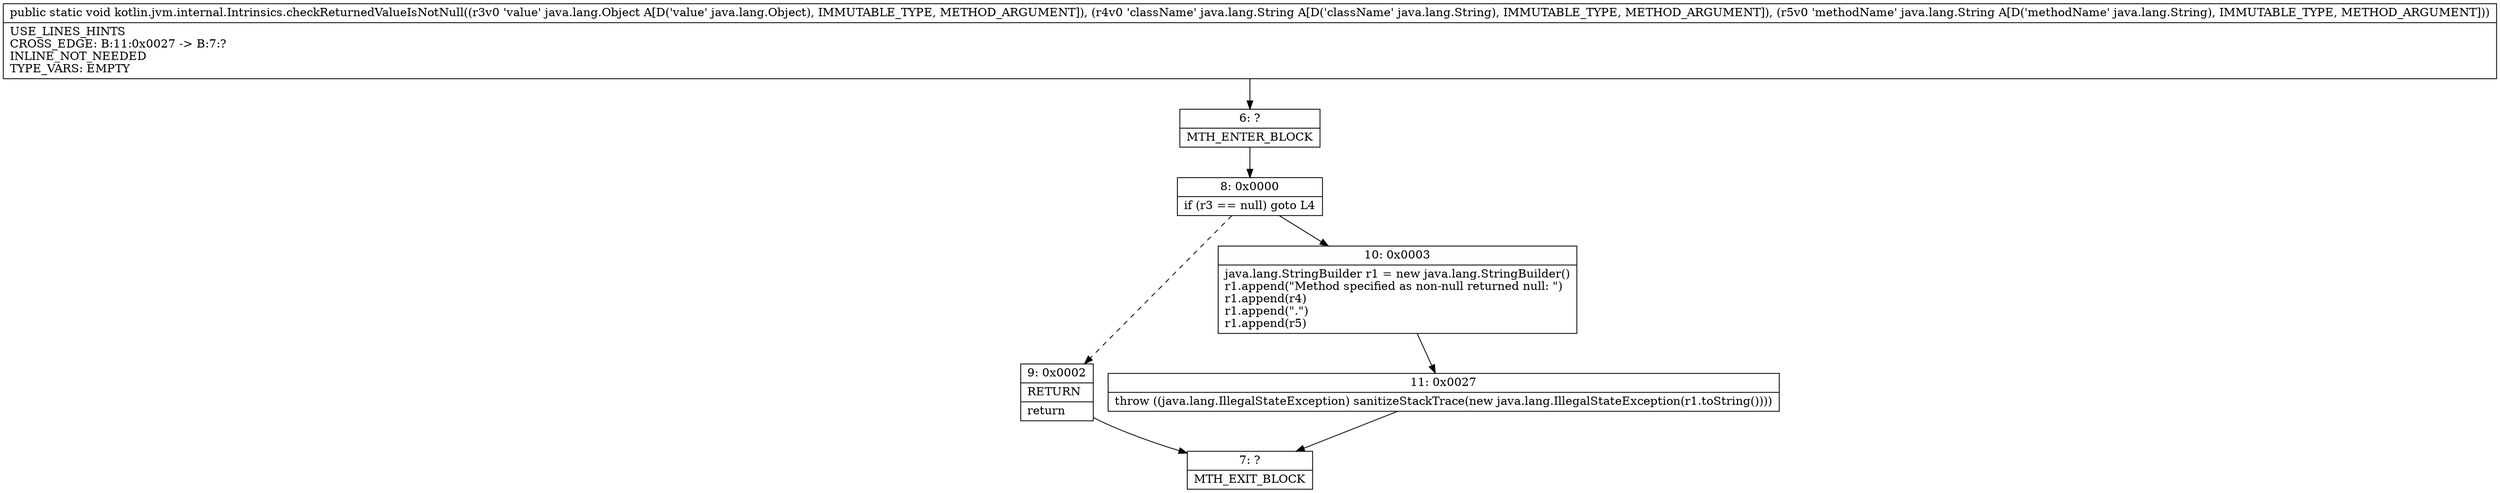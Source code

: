 digraph "CFG forkotlin.jvm.internal.Intrinsics.checkReturnedValueIsNotNull(Ljava\/lang\/Object;Ljava\/lang\/String;Ljava\/lang\/String;)V" {
Node_6 [shape=record,label="{6\:\ ?|MTH_ENTER_BLOCK\l}"];
Node_8 [shape=record,label="{8\:\ 0x0000|if (r3 == null) goto L4\l}"];
Node_9 [shape=record,label="{9\:\ 0x0002|RETURN\l|return\l}"];
Node_7 [shape=record,label="{7\:\ ?|MTH_EXIT_BLOCK\l}"];
Node_10 [shape=record,label="{10\:\ 0x0003|java.lang.StringBuilder r1 = new java.lang.StringBuilder()\lr1.append(\"Method specified as non\-null returned null: \")\lr1.append(r4)\lr1.append(\".\")\lr1.append(r5)\l}"];
Node_11 [shape=record,label="{11\:\ 0x0027|throw ((java.lang.IllegalStateException) sanitizeStackTrace(new java.lang.IllegalStateException(r1.toString())))\l}"];
MethodNode[shape=record,label="{public static void kotlin.jvm.internal.Intrinsics.checkReturnedValueIsNotNull((r3v0 'value' java.lang.Object A[D('value' java.lang.Object), IMMUTABLE_TYPE, METHOD_ARGUMENT]), (r4v0 'className' java.lang.String A[D('className' java.lang.String), IMMUTABLE_TYPE, METHOD_ARGUMENT]), (r5v0 'methodName' java.lang.String A[D('methodName' java.lang.String), IMMUTABLE_TYPE, METHOD_ARGUMENT]))  | USE_LINES_HINTS\lCROSS_EDGE: B:11:0x0027 \-\> B:7:?\lINLINE_NOT_NEEDED\lTYPE_VARS: EMPTY\l}"];
MethodNode -> Node_6;Node_6 -> Node_8;
Node_8 -> Node_9[style=dashed];
Node_8 -> Node_10;
Node_9 -> Node_7;
Node_10 -> Node_11;
Node_11 -> Node_7;
}

